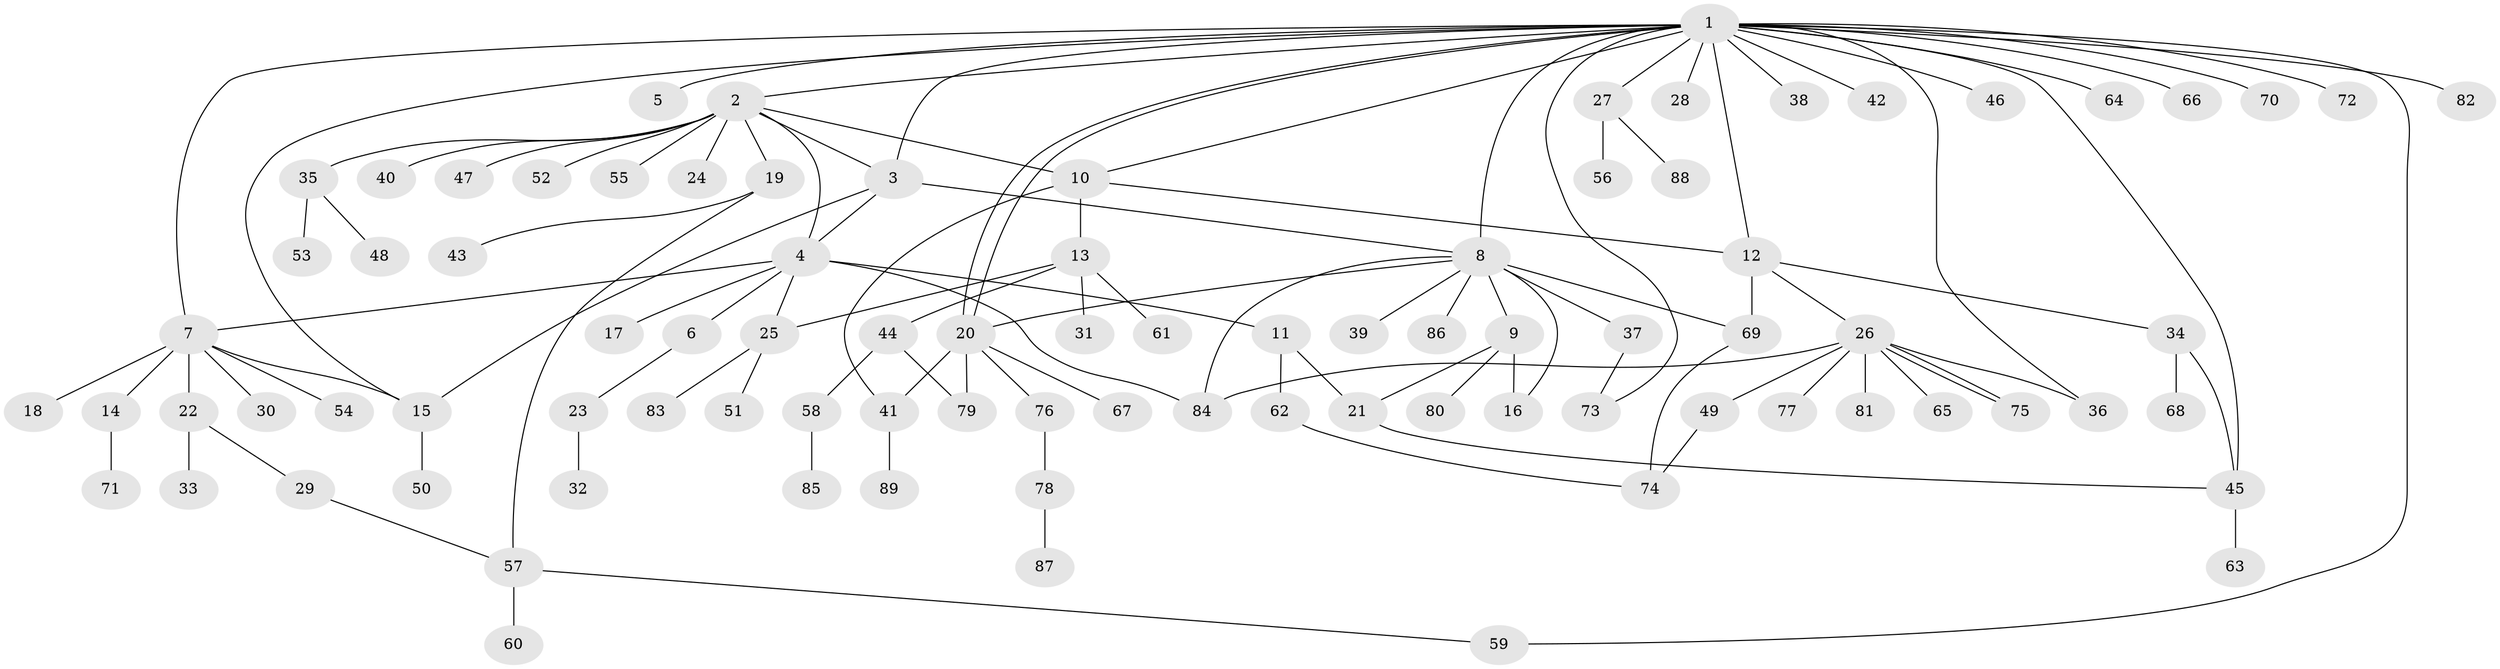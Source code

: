 // coarse degree distribution, {20: 0.022222222222222223, 6: 0.06666666666666667, 7: 0.022222222222222223, 1: 0.4, 2: 0.17777777777777778, 5: 0.08888888888888889, 3: 0.15555555555555556, 4: 0.06666666666666667}
// Generated by graph-tools (version 1.1) at 2025/50/03/04/25 22:50:26]
// undirected, 89 vertices, 115 edges
graph export_dot {
  node [color=gray90,style=filled];
  1;
  2;
  3;
  4;
  5;
  6;
  7;
  8;
  9;
  10;
  11;
  12;
  13;
  14;
  15;
  16;
  17;
  18;
  19;
  20;
  21;
  22;
  23;
  24;
  25;
  26;
  27;
  28;
  29;
  30;
  31;
  32;
  33;
  34;
  35;
  36;
  37;
  38;
  39;
  40;
  41;
  42;
  43;
  44;
  45;
  46;
  47;
  48;
  49;
  50;
  51;
  52;
  53;
  54;
  55;
  56;
  57;
  58;
  59;
  60;
  61;
  62;
  63;
  64;
  65;
  66;
  67;
  68;
  69;
  70;
  71;
  72;
  73;
  74;
  75;
  76;
  77;
  78;
  79;
  80;
  81;
  82;
  83;
  84;
  85;
  86;
  87;
  88;
  89;
  1 -- 2;
  1 -- 3;
  1 -- 5;
  1 -- 7;
  1 -- 8;
  1 -- 10;
  1 -- 12;
  1 -- 15;
  1 -- 20;
  1 -- 20;
  1 -- 27;
  1 -- 28;
  1 -- 36;
  1 -- 38;
  1 -- 42;
  1 -- 45;
  1 -- 46;
  1 -- 59;
  1 -- 64;
  1 -- 66;
  1 -- 70;
  1 -- 72;
  1 -- 73;
  1 -- 82;
  2 -- 3;
  2 -- 4;
  2 -- 10;
  2 -- 19;
  2 -- 24;
  2 -- 35;
  2 -- 40;
  2 -- 47;
  2 -- 52;
  2 -- 55;
  3 -- 4;
  3 -- 8;
  3 -- 15;
  4 -- 6;
  4 -- 7;
  4 -- 11;
  4 -- 17;
  4 -- 25;
  4 -- 84;
  6 -- 23;
  7 -- 14;
  7 -- 15;
  7 -- 18;
  7 -- 22;
  7 -- 30;
  7 -- 54;
  8 -- 9;
  8 -- 16;
  8 -- 20;
  8 -- 37;
  8 -- 39;
  8 -- 69;
  8 -- 84;
  8 -- 86;
  9 -- 16;
  9 -- 21;
  9 -- 80;
  10 -- 12;
  10 -- 13;
  10 -- 41;
  11 -- 21;
  11 -- 62;
  12 -- 26;
  12 -- 34;
  12 -- 69;
  13 -- 25;
  13 -- 31;
  13 -- 44;
  13 -- 61;
  14 -- 71;
  15 -- 50;
  19 -- 43;
  19 -- 57;
  20 -- 41;
  20 -- 67;
  20 -- 76;
  20 -- 79;
  21 -- 45;
  22 -- 29;
  22 -- 33;
  23 -- 32;
  25 -- 51;
  25 -- 83;
  26 -- 36;
  26 -- 49;
  26 -- 65;
  26 -- 75;
  26 -- 75;
  26 -- 77;
  26 -- 81;
  26 -- 84;
  27 -- 56;
  27 -- 88;
  29 -- 57;
  34 -- 45;
  34 -- 68;
  35 -- 48;
  35 -- 53;
  37 -- 73;
  41 -- 89;
  44 -- 58;
  44 -- 79;
  45 -- 63;
  49 -- 74;
  57 -- 59;
  57 -- 60;
  58 -- 85;
  62 -- 74;
  69 -- 74;
  76 -- 78;
  78 -- 87;
}
